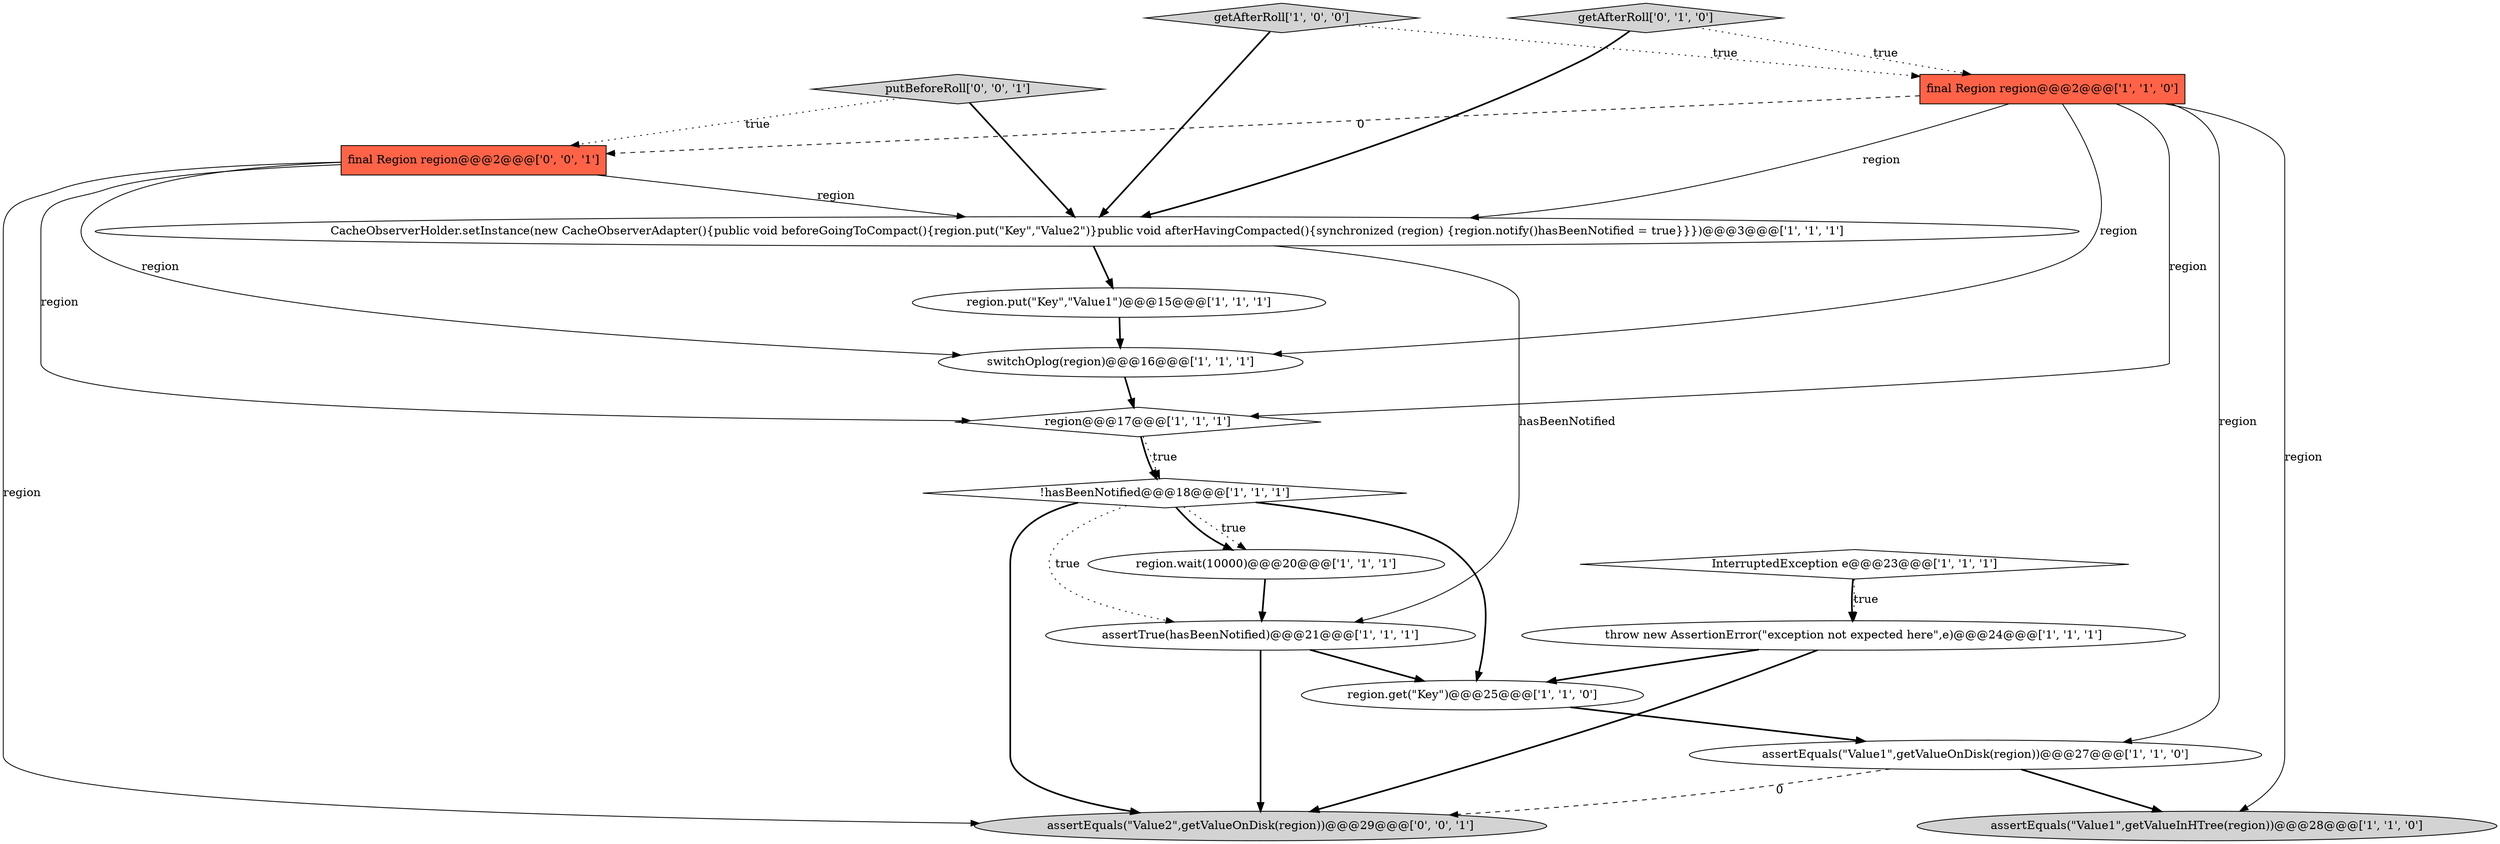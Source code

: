 digraph {
10 [style = filled, label = "region.wait(10000)@@@20@@@['1', '1', '1']", fillcolor = white, shape = ellipse image = "AAA0AAABBB1BBB"];
7 [style = filled, label = "getAfterRoll['1', '0', '0']", fillcolor = lightgray, shape = diamond image = "AAA0AAABBB1BBB"];
8 [style = filled, label = "region.get(\"Key\")@@@25@@@['1', '1', '0']", fillcolor = white, shape = ellipse image = "AAA0AAABBB1BBB"];
15 [style = filled, label = "assertEquals(\"Value2\",getValueOnDisk(region))@@@29@@@['0', '0', '1']", fillcolor = lightgray, shape = ellipse image = "AAA0AAABBB3BBB"];
17 [style = filled, label = "putBeforeRoll['0', '0', '1']", fillcolor = lightgray, shape = diamond image = "AAA0AAABBB3BBB"];
5 [style = filled, label = "assertEquals(\"Value1\",getValueOnDisk(region))@@@27@@@['1', '1', '0']", fillcolor = white, shape = ellipse image = "AAA0AAABBB1BBB"];
6 [style = filled, label = "assertEquals(\"Value1\",getValueInHTree(region))@@@28@@@['1', '1', '0']", fillcolor = lightgray, shape = ellipse image = "AAA0AAABBB1BBB"];
0 [style = filled, label = "assertTrue(hasBeenNotified)@@@21@@@['1', '1', '1']", fillcolor = white, shape = ellipse image = "AAA0AAABBB1BBB"];
12 [style = filled, label = "InterruptedException e@@@23@@@['1', '1', '1']", fillcolor = white, shape = diamond image = "AAA0AAABBB1BBB"];
13 [style = filled, label = "region.put(\"Key\",\"Value1\")@@@15@@@['1', '1', '1']", fillcolor = white, shape = ellipse image = "AAA0AAABBB1BBB"];
1 [style = filled, label = "throw new AssertionError(\"exception not expected here\",e)@@@24@@@['1', '1', '1']", fillcolor = white, shape = ellipse image = "AAA0AAABBB1BBB"];
14 [style = filled, label = "getAfterRoll['0', '1', '0']", fillcolor = lightgray, shape = diamond image = "AAA0AAABBB2BBB"];
9 [style = filled, label = "switchOplog(region)@@@16@@@['1', '1', '1']", fillcolor = white, shape = ellipse image = "AAA0AAABBB1BBB"];
16 [style = filled, label = "final Region region@@@2@@@['0', '0', '1']", fillcolor = tomato, shape = box image = "AAA0AAABBB3BBB"];
11 [style = filled, label = "region@@@17@@@['1', '1', '1']", fillcolor = white, shape = diamond image = "AAA0AAABBB1BBB"];
4 [style = filled, label = "!hasBeenNotified@@@18@@@['1', '1', '1']", fillcolor = white, shape = diamond image = "AAA0AAABBB1BBB"];
2 [style = filled, label = "final Region region@@@2@@@['1', '1', '0']", fillcolor = tomato, shape = box image = "AAA0AAABBB1BBB"];
3 [style = filled, label = "CacheObserverHolder.setInstance(new CacheObserverAdapter(){public void beforeGoingToCompact(){region.put(\"Key\",\"Value2\")}public void afterHavingCompacted(){synchronized (region) {region.notify()hasBeenNotified = true}}})@@@3@@@['1', '1', '1']", fillcolor = white, shape = ellipse image = "AAA0AAABBB1BBB"];
7->2 [style = dotted, label="true"];
3->0 [style = solid, label="hasBeenNotified"];
16->9 [style = solid, label="region"];
16->15 [style = solid, label="region"];
11->4 [style = bold, label=""];
2->5 [style = solid, label="region"];
9->11 [style = bold, label=""];
14->3 [style = bold, label=""];
8->5 [style = bold, label=""];
17->16 [style = dotted, label="true"];
4->10 [style = dotted, label="true"];
1->8 [style = bold, label=""];
12->1 [style = bold, label=""];
4->8 [style = bold, label=""];
0->8 [style = bold, label=""];
17->3 [style = bold, label=""];
4->0 [style = dotted, label="true"];
3->13 [style = bold, label=""];
2->6 [style = solid, label="region"];
2->3 [style = solid, label="region"];
7->3 [style = bold, label=""];
2->11 [style = solid, label="region"];
2->16 [style = dashed, label="0"];
0->15 [style = bold, label=""];
16->3 [style = solid, label="region"];
1->15 [style = bold, label=""];
14->2 [style = dotted, label="true"];
4->10 [style = bold, label=""];
11->4 [style = dotted, label="true"];
2->9 [style = solid, label="region"];
13->9 [style = bold, label=""];
4->15 [style = bold, label=""];
12->1 [style = dotted, label="true"];
16->11 [style = solid, label="region"];
5->15 [style = dashed, label="0"];
10->0 [style = bold, label=""];
5->6 [style = bold, label=""];
}
